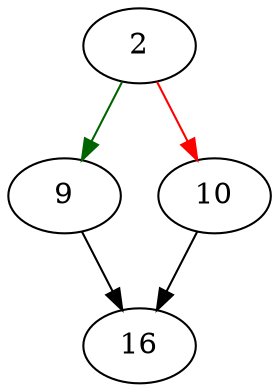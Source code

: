 strict digraph "walUnlockShared" {
	// Node definitions.
	2 [entry=true];
	9;
	10;
	16;

	// Edge definitions.
	2 -> 9 [
		color=darkgreen
		cond=true
	];
	2 -> 10 [
		color=red
		cond=false
	];
	9 -> 16;
	10 -> 16;
}